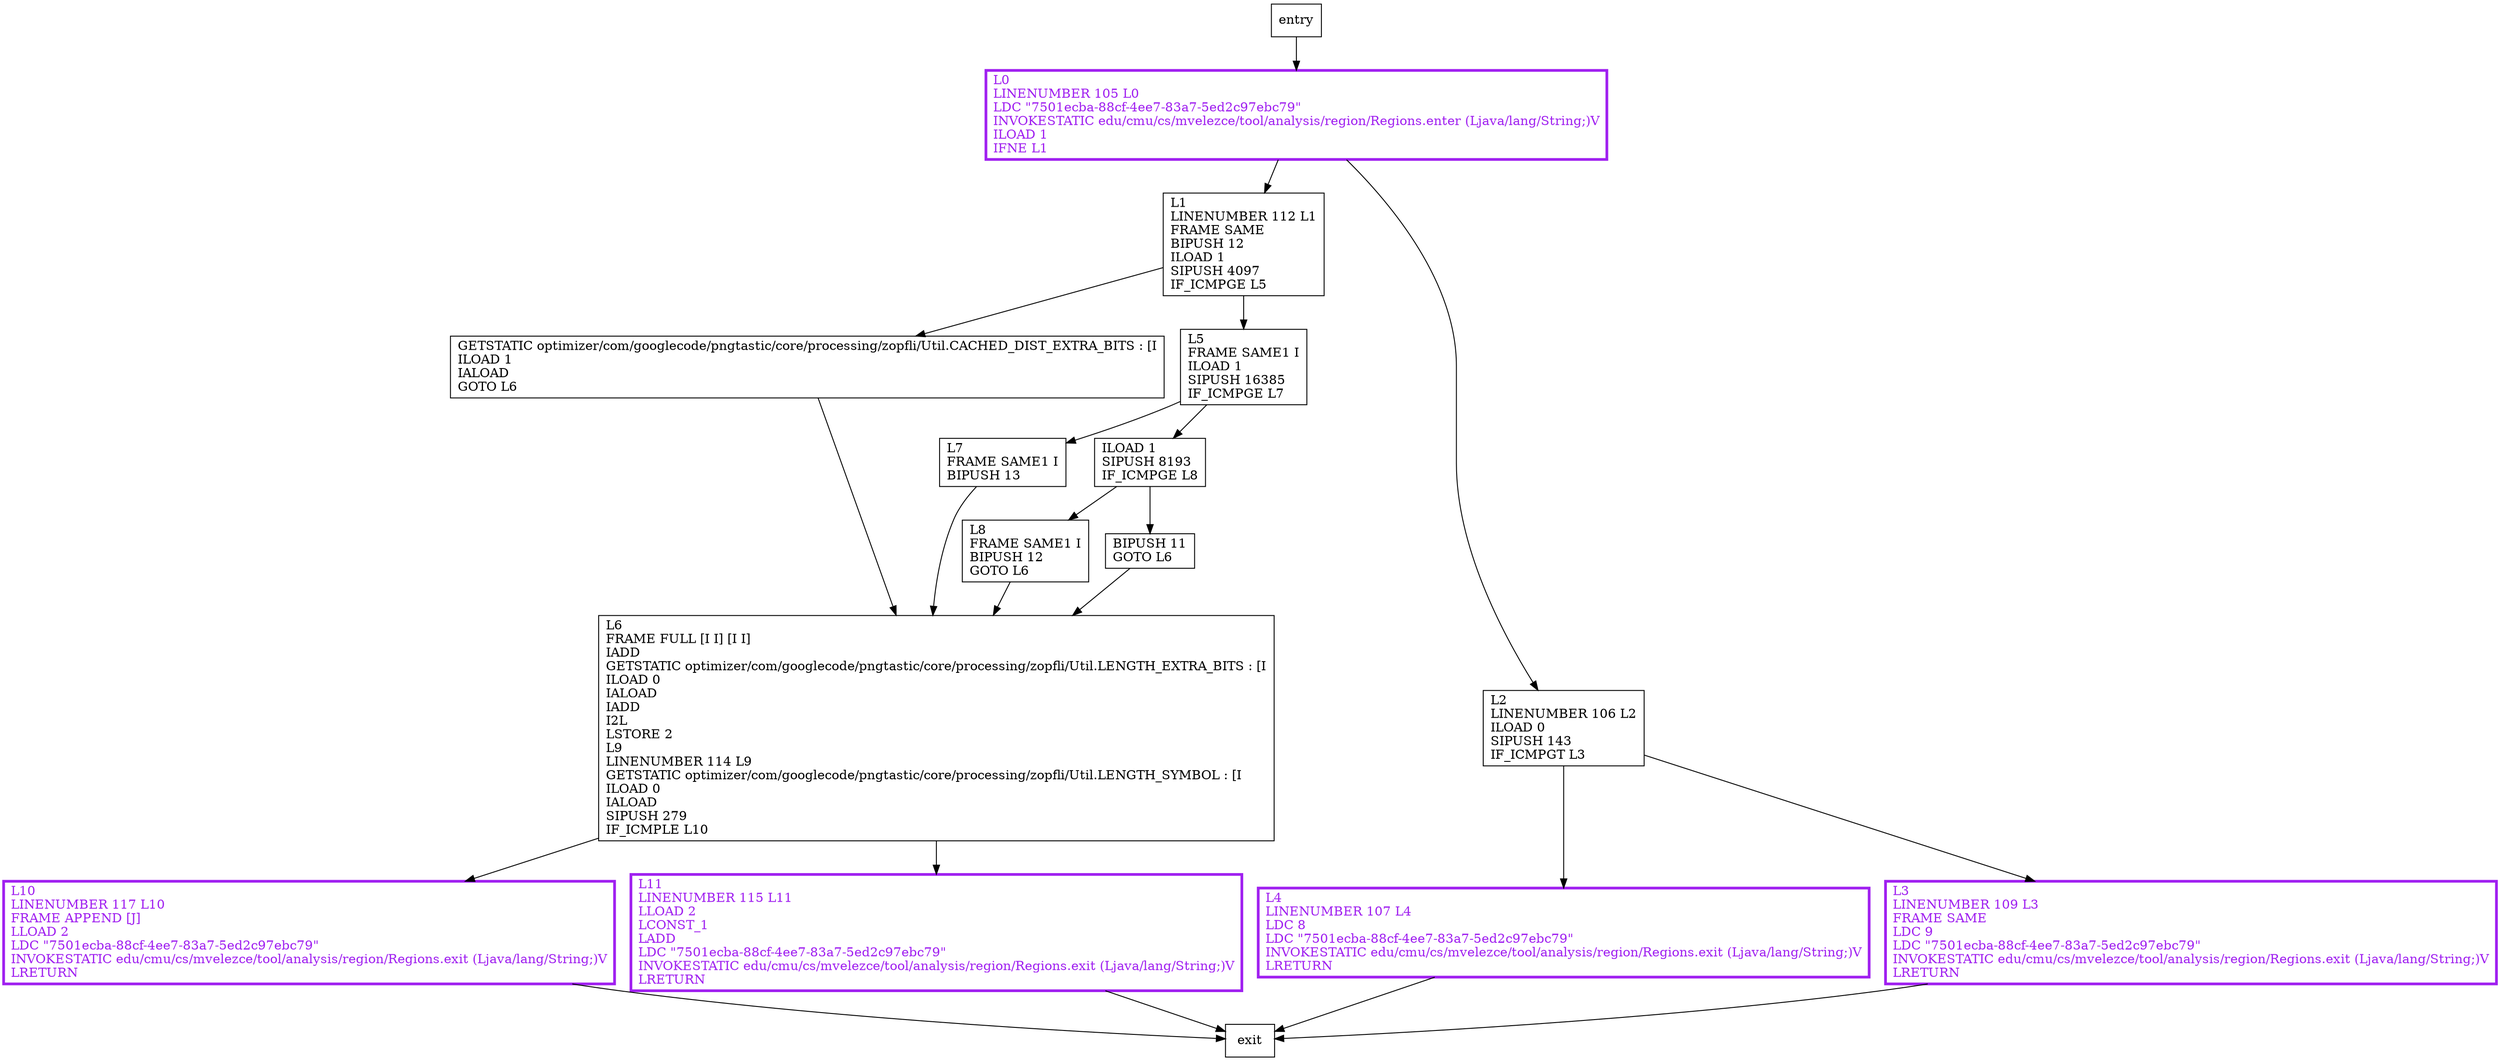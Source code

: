 digraph fixedCost {
node [shape=record];
1272883899 [label="GETSTATIC optimizer/com/googlecode/pngtastic/core/processing/zopfli/Util.CACHED_DIST_EXTRA_BITS : [I\lILOAD 1\lIALOAD\lGOTO L6\l"];
1816725203 [label="L6\lFRAME FULL [I I] [I I]\lIADD\lGETSTATIC optimizer/com/googlecode/pngtastic/core/processing/zopfli/Util.LENGTH_EXTRA_BITS : [I\lILOAD 0\lIALOAD\lIADD\lI2L\lLSTORE 2\lL9\lLINENUMBER 114 L9\lGETSTATIC optimizer/com/googlecode/pngtastic/core/processing/zopfli/Util.LENGTH_SYMBOL : [I\lILOAD 0\lIALOAD\lSIPUSH 279\lIF_ICMPLE L10\l"];
1704491411 [label="L7\lFRAME SAME1 I\lBIPUSH 13\l"];
1399794302 [label="L1\lLINENUMBER 112 L1\lFRAME SAME\lBIPUSH 12\lILOAD 1\lSIPUSH 4097\lIF_ICMPGE L5\l"];
1328718765 [label="L8\lFRAME SAME1 I\lBIPUSH 12\lGOTO L6\l"];
1293677337 [label="L10\lLINENUMBER 117 L10\lFRAME APPEND [J]\lLLOAD 2\lLDC \"7501ecba-88cf-4ee7-83a7-5ed2c97ebc79\"\lINVOKESTATIC edu/cmu/cs/mvelezce/tool/analysis/region/Regions.exit (Ljava/lang/String;)V\lLRETURN\l"];
1892627171 [label="L4\lLINENUMBER 107 L4\lLDC 8\lLDC \"7501ecba-88cf-4ee7-83a7-5ed2c97ebc79\"\lINVOKESTATIC edu/cmu/cs/mvelezce/tool/analysis/region/Regions.exit (Ljava/lang/String;)V\lLRETURN\l"];
1721246982 [label="L3\lLINENUMBER 109 L3\lFRAME SAME\lLDC 9\lLDC \"7501ecba-88cf-4ee7-83a7-5ed2c97ebc79\"\lINVOKESTATIC edu/cmu/cs/mvelezce/tool/analysis/region/Regions.exit (Ljava/lang/String;)V\lLRETURN\l"];
1515833950 [label="L5\lFRAME SAME1 I\lILOAD 1\lSIPUSH 16385\lIF_ICMPGE L7\l"];
1924949331 [label="L2\lLINENUMBER 106 L2\lILOAD 0\lSIPUSH 143\lIF_ICMPGT L3\l"];
1802066694 [label="BIPUSH 11\lGOTO L6\l"];
1896305732 [label="ILOAD 1\lSIPUSH 8193\lIF_ICMPGE L8\l"];
116734858 [label="L11\lLINENUMBER 115 L11\lLLOAD 2\lLCONST_1\lLADD\lLDC \"7501ecba-88cf-4ee7-83a7-5ed2c97ebc79\"\lINVOKESTATIC edu/cmu/cs/mvelezce/tool/analysis/region/Regions.exit (Ljava/lang/String;)V\lLRETURN\l"];
51554940 [label="L0\lLINENUMBER 105 L0\lLDC \"7501ecba-88cf-4ee7-83a7-5ed2c97ebc79\"\lINVOKESTATIC edu/cmu/cs/mvelezce/tool/analysis/region/Regions.enter (Ljava/lang/String;)V\lILOAD 1\lIFNE L1\l"];
entry;
exit;
1272883899 -> 1816725203;
1816725203 -> 116734858;
1816725203 -> 1293677337;
1704491411 -> 1816725203;
1399794302 -> 1272883899;
1399794302 -> 1515833950;
1328718765 -> 1816725203;
1293677337 -> exit;
entry -> 51554940;
1892627171 -> exit;
1721246982 -> exit;
1515833950 -> 1704491411;
1515833950 -> 1896305732;
1924949331 -> 1892627171;
1924949331 -> 1721246982;
1802066694 -> 1816725203;
1896305732 -> 1802066694;
1896305732 -> 1328718765;
116734858 -> exit;
51554940 -> 1399794302;
51554940 -> 1924949331;
1892627171[fontcolor="purple", penwidth=3, color="purple"];
1721246982[fontcolor="purple", penwidth=3, color="purple"];
116734858[fontcolor="purple", penwidth=3, color="purple"];
51554940[fontcolor="purple", penwidth=3, color="purple"];
1293677337[fontcolor="purple", penwidth=3, color="purple"];
}
